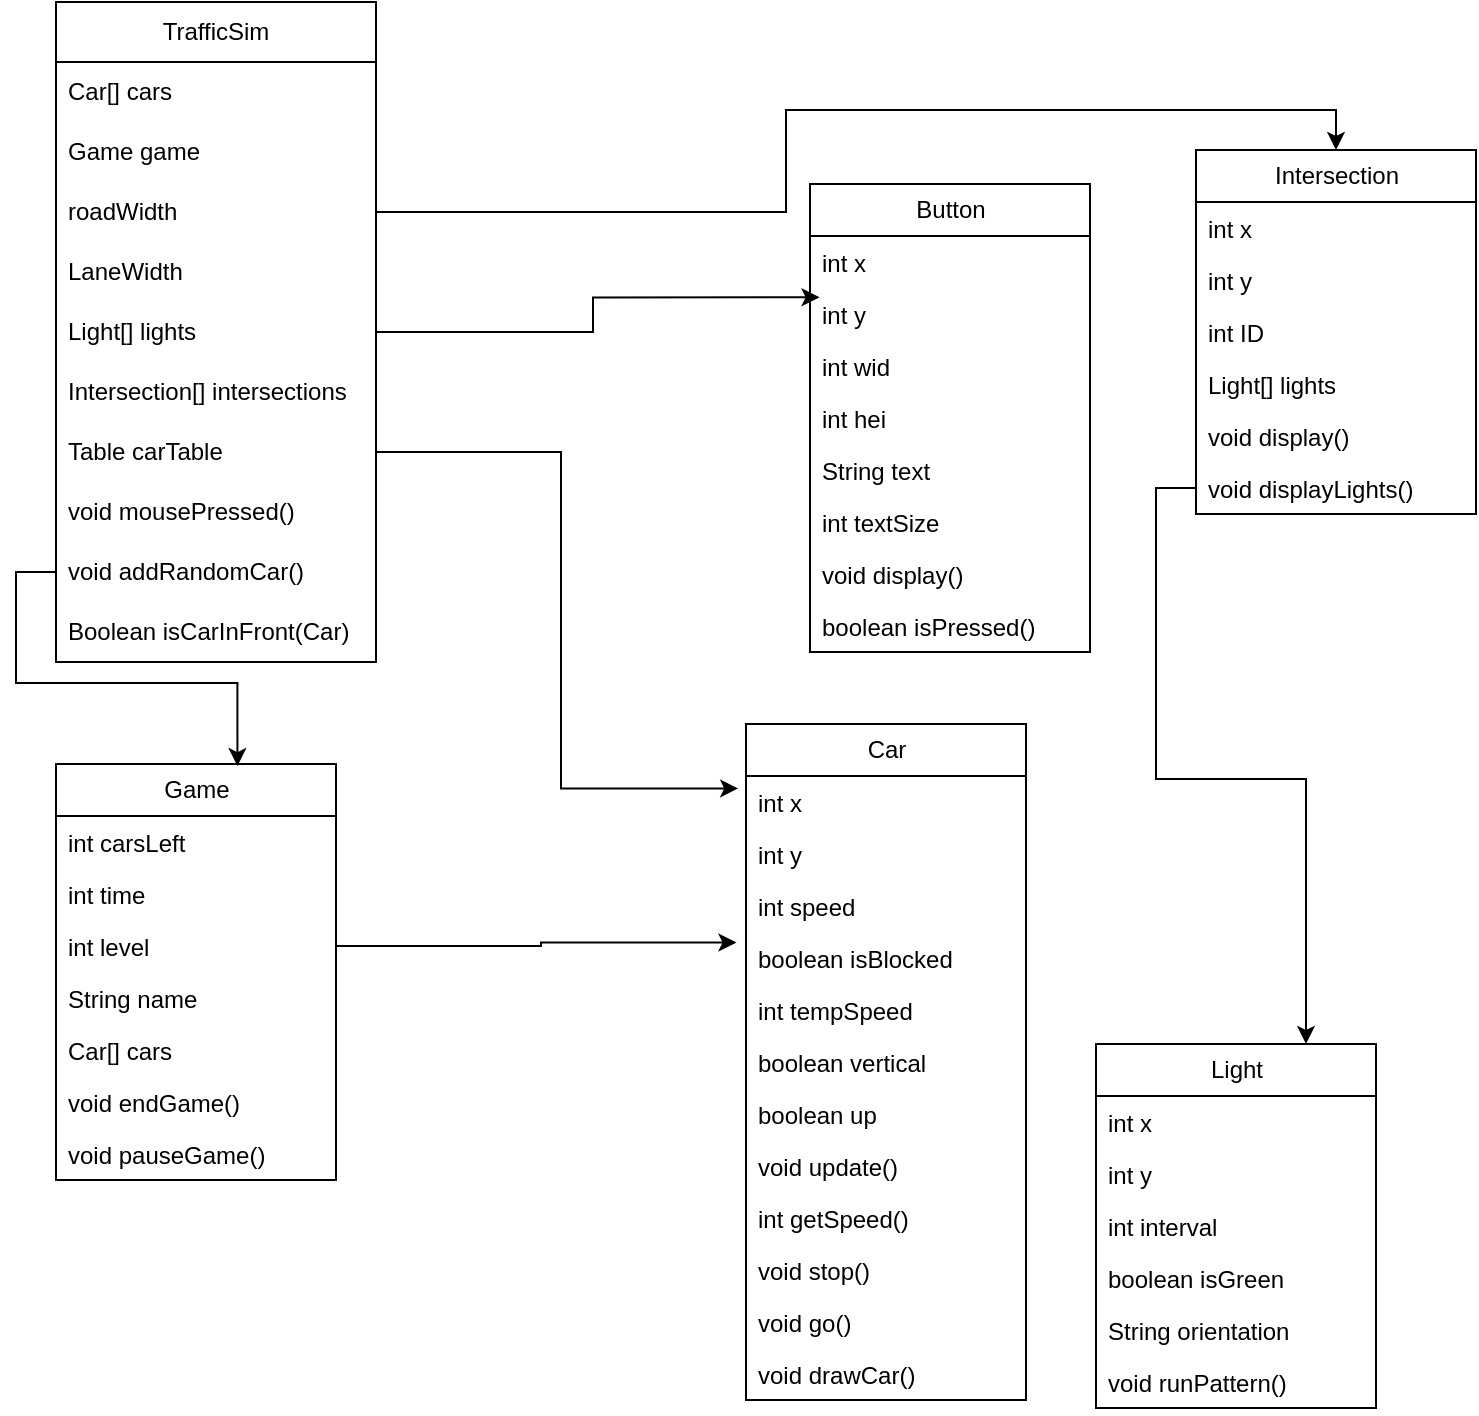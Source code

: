 <mxfile version="27.0.8">
  <diagram name="Page-1" id="S2E87pBr7n8Uhfv1SzeM">
    <mxGraphModel dx="1416" dy="768" grid="1" gridSize="10" guides="1" tooltips="1" connect="1" arrows="1" fold="1" page="1" pageScale="1" pageWidth="850" pageHeight="1100" math="0" shadow="0">
      <root>
        <mxCell id="0" />
        <mxCell id="1" parent="0" />
        <mxCell id="bNjgBSz8WzGEto5zGHfV-1" value="TrafficSim" style="swimlane;fontStyle=0;childLayout=stackLayout;horizontal=1;startSize=30;horizontalStack=0;resizeParent=1;resizeParentMax=0;resizeLast=0;collapsible=1;marginBottom=0;whiteSpace=wrap;html=1;" vertex="1" parent="1">
          <mxGeometry x="80" y="29" width="160" height="330" as="geometry" />
        </mxCell>
        <mxCell id="bNjgBSz8WzGEto5zGHfV-2" value="Car[] cars" style="text;strokeColor=none;fillColor=none;align=left;verticalAlign=middle;spacingLeft=4;spacingRight=4;overflow=hidden;points=[[0,0.5],[1,0.5]];portConstraint=eastwest;rotatable=0;whiteSpace=wrap;html=1;" vertex="1" parent="bNjgBSz8WzGEto5zGHfV-1">
          <mxGeometry y="30" width="160" height="30" as="geometry" />
        </mxCell>
        <mxCell id="bNjgBSz8WzGEto5zGHfV-3" value="Game game" style="text;strokeColor=none;fillColor=none;align=left;verticalAlign=middle;spacingLeft=4;spacingRight=4;overflow=hidden;points=[[0,0.5],[1,0.5]];portConstraint=eastwest;rotatable=0;whiteSpace=wrap;html=1;" vertex="1" parent="bNjgBSz8WzGEto5zGHfV-1">
          <mxGeometry y="60" width="160" height="30" as="geometry" />
        </mxCell>
        <mxCell id="bNjgBSz8WzGEto5zGHfV-4" value="roadWidth" style="text;strokeColor=none;fillColor=none;align=left;verticalAlign=middle;spacingLeft=4;spacingRight=4;overflow=hidden;points=[[0,0.5],[1,0.5]];portConstraint=eastwest;rotatable=0;whiteSpace=wrap;html=1;" vertex="1" parent="bNjgBSz8WzGEto5zGHfV-1">
          <mxGeometry y="90" width="160" height="30" as="geometry" />
        </mxCell>
        <mxCell id="bNjgBSz8WzGEto5zGHfV-6" value="LaneWidth" style="text;strokeColor=none;fillColor=none;align=left;verticalAlign=middle;spacingLeft=4;spacingRight=4;overflow=hidden;points=[[0,0.5],[1,0.5]];portConstraint=eastwest;rotatable=0;whiteSpace=wrap;html=1;" vertex="1" parent="bNjgBSz8WzGEto5zGHfV-1">
          <mxGeometry y="120" width="160" height="30" as="geometry" />
        </mxCell>
        <mxCell id="bNjgBSz8WzGEto5zGHfV-7" value="Light[] lights" style="text;strokeColor=none;fillColor=none;align=left;verticalAlign=middle;spacingLeft=4;spacingRight=4;overflow=hidden;points=[[0,0.5],[1,0.5]];portConstraint=eastwest;rotatable=0;whiteSpace=wrap;html=1;" vertex="1" parent="bNjgBSz8WzGEto5zGHfV-1">
          <mxGeometry y="150" width="160" height="30" as="geometry" />
        </mxCell>
        <mxCell id="bNjgBSz8WzGEto5zGHfV-8" value="Intersection[] intersections" style="text;strokeColor=none;fillColor=none;align=left;verticalAlign=middle;spacingLeft=4;spacingRight=4;overflow=hidden;points=[[0,0.5],[1,0.5]];portConstraint=eastwest;rotatable=0;whiteSpace=wrap;html=1;" vertex="1" parent="bNjgBSz8WzGEto5zGHfV-1">
          <mxGeometry y="180" width="160" height="30" as="geometry" />
        </mxCell>
        <mxCell id="bNjgBSz8WzGEto5zGHfV-9" value="Table carTable" style="text;strokeColor=none;fillColor=none;align=left;verticalAlign=middle;spacingLeft=4;spacingRight=4;overflow=hidden;points=[[0,0.5],[1,0.5]];portConstraint=eastwest;rotatable=0;whiteSpace=wrap;html=1;" vertex="1" parent="bNjgBSz8WzGEto5zGHfV-1">
          <mxGeometry y="210" width="160" height="30" as="geometry" />
        </mxCell>
        <mxCell id="bNjgBSz8WzGEto5zGHfV-15" value="void mousePressed()" style="text;strokeColor=none;fillColor=none;align=left;verticalAlign=middle;spacingLeft=4;spacingRight=4;overflow=hidden;points=[[0,0.5],[1,0.5]];portConstraint=eastwest;rotatable=0;whiteSpace=wrap;html=1;" vertex="1" parent="bNjgBSz8WzGEto5zGHfV-1">
          <mxGeometry y="240" width="160" height="30" as="geometry" />
        </mxCell>
        <mxCell id="bNjgBSz8WzGEto5zGHfV-16" value="void addRandomCar()" style="text;strokeColor=none;fillColor=none;align=left;verticalAlign=middle;spacingLeft=4;spacingRight=4;overflow=hidden;points=[[0,0.5],[1,0.5]];portConstraint=eastwest;rotatable=0;whiteSpace=wrap;html=1;" vertex="1" parent="bNjgBSz8WzGEto5zGHfV-1">
          <mxGeometry y="270" width="160" height="30" as="geometry" />
        </mxCell>
        <mxCell id="bNjgBSz8WzGEto5zGHfV-17" value="Boolean isCarInFront(Car)" style="text;strokeColor=none;fillColor=none;align=left;verticalAlign=middle;spacingLeft=4;spacingRight=4;overflow=hidden;points=[[0,0.5],[1,0.5]];portConstraint=eastwest;rotatable=0;whiteSpace=wrap;html=1;" vertex="1" parent="bNjgBSz8WzGEto5zGHfV-1">
          <mxGeometry y="300" width="160" height="30" as="geometry" />
        </mxCell>
        <mxCell id="bNjgBSz8WzGEto5zGHfV-19" value="Button" style="swimlane;fontStyle=0;childLayout=stackLayout;horizontal=1;startSize=26;fillColor=none;horizontalStack=0;resizeParent=1;resizeParentMax=0;resizeLast=0;collapsible=1;marginBottom=0;html=1;" vertex="1" parent="1">
          <mxGeometry x="457" y="120" width="140" height="234" as="geometry" />
        </mxCell>
        <mxCell id="bNjgBSz8WzGEto5zGHfV-22" value="int x" style="text;strokeColor=none;fillColor=none;align=left;verticalAlign=top;spacingLeft=4;spacingRight=4;overflow=hidden;rotatable=0;points=[[0,0.5],[1,0.5]];portConstraint=eastwest;whiteSpace=wrap;html=1;" vertex="1" parent="bNjgBSz8WzGEto5zGHfV-19">
          <mxGeometry y="26" width="140" height="26" as="geometry" />
        </mxCell>
        <mxCell id="bNjgBSz8WzGEto5zGHfV-23" value="int y" style="text;strokeColor=none;fillColor=none;align=left;verticalAlign=top;spacingLeft=4;spacingRight=4;overflow=hidden;rotatable=0;points=[[0,0.5],[1,0.5]];portConstraint=eastwest;whiteSpace=wrap;html=1;" vertex="1" parent="bNjgBSz8WzGEto5zGHfV-19">
          <mxGeometry y="52" width="140" height="26" as="geometry" />
        </mxCell>
        <mxCell id="bNjgBSz8WzGEto5zGHfV-24" value="int wid" style="text;strokeColor=none;fillColor=none;align=left;verticalAlign=top;spacingLeft=4;spacingRight=4;overflow=hidden;rotatable=0;points=[[0,0.5],[1,0.5]];portConstraint=eastwest;whiteSpace=wrap;html=1;" vertex="1" parent="bNjgBSz8WzGEto5zGHfV-19">
          <mxGeometry y="78" width="140" height="26" as="geometry" />
        </mxCell>
        <mxCell id="bNjgBSz8WzGEto5zGHfV-25" value="int hei" style="text;strokeColor=none;fillColor=none;align=left;verticalAlign=top;spacingLeft=4;spacingRight=4;overflow=hidden;rotatable=0;points=[[0,0.5],[1,0.5]];portConstraint=eastwest;whiteSpace=wrap;html=1;" vertex="1" parent="bNjgBSz8WzGEto5zGHfV-19">
          <mxGeometry y="104" width="140" height="26" as="geometry" />
        </mxCell>
        <mxCell id="bNjgBSz8WzGEto5zGHfV-26" value="String text" style="text;strokeColor=none;fillColor=none;align=left;verticalAlign=top;spacingLeft=4;spacingRight=4;overflow=hidden;rotatable=0;points=[[0,0.5],[1,0.5]];portConstraint=eastwest;whiteSpace=wrap;html=1;" vertex="1" parent="bNjgBSz8WzGEto5zGHfV-19">
          <mxGeometry y="130" width="140" height="26" as="geometry" />
        </mxCell>
        <mxCell id="bNjgBSz8WzGEto5zGHfV-27" value="int textSize" style="text;strokeColor=none;fillColor=none;align=left;verticalAlign=top;spacingLeft=4;spacingRight=4;overflow=hidden;rotatable=0;points=[[0,0.5],[1,0.5]];portConstraint=eastwest;whiteSpace=wrap;html=1;" vertex="1" parent="bNjgBSz8WzGEto5zGHfV-19">
          <mxGeometry y="156" width="140" height="26" as="geometry" />
        </mxCell>
        <mxCell id="bNjgBSz8WzGEto5zGHfV-32" value="void display()" style="text;strokeColor=none;fillColor=none;align=left;verticalAlign=top;spacingLeft=4;spacingRight=4;overflow=hidden;rotatable=0;points=[[0,0.5],[1,0.5]];portConstraint=eastwest;whiteSpace=wrap;html=1;" vertex="1" parent="bNjgBSz8WzGEto5zGHfV-19">
          <mxGeometry y="182" width="140" height="26" as="geometry" />
        </mxCell>
        <mxCell id="bNjgBSz8WzGEto5zGHfV-33" value="boolean isPressed()" style="text;strokeColor=none;fillColor=none;align=left;verticalAlign=top;spacingLeft=4;spacingRight=4;overflow=hidden;rotatable=0;points=[[0,0.5],[1,0.5]];portConstraint=eastwest;whiteSpace=wrap;html=1;" vertex="1" parent="bNjgBSz8WzGEto5zGHfV-19">
          <mxGeometry y="208" width="140" height="26" as="geometry" />
        </mxCell>
        <mxCell id="bNjgBSz8WzGEto5zGHfV-34" value="Car" style="swimlane;fontStyle=0;childLayout=stackLayout;horizontal=1;startSize=26;fillColor=none;horizontalStack=0;resizeParent=1;resizeParentMax=0;resizeLast=0;collapsible=1;marginBottom=0;html=1;" vertex="1" parent="1">
          <mxGeometry x="425" y="390" width="140" height="338" as="geometry" />
        </mxCell>
        <mxCell id="bNjgBSz8WzGEto5zGHfV-35" value="int x" style="text;strokeColor=none;fillColor=none;align=left;verticalAlign=top;spacingLeft=4;spacingRight=4;overflow=hidden;rotatable=0;points=[[0,0.5],[1,0.5]];portConstraint=eastwest;whiteSpace=wrap;html=1;" vertex="1" parent="bNjgBSz8WzGEto5zGHfV-34">
          <mxGeometry y="26" width="140" height="26" as="geometry" />
        </mxCell>
        <mxCell id="bNjgBSz8WzGEto5zGHfV-36" value="int y" style="text;strokeColor=none;fillColor=none;align=left;verticalAlign=top;spacingLeft=4;spacingRight=4;overflow=hidden;rotatable=0;points=[[0,0.5],[1,0.5]];portConstraint=eastwest;whiteSpace=wrap;html=1;" vertex="1" parent="bNjgBSz8WzGEto5zGHfV-34">
          <mxGeometry y="52" width="140" height="26" as="geometry" />
        </mxCell>
        <mxCell id="bNjgBSz8WzGEto5zGHfV-37" value="int speed" style="text;strokeColor=none;fillColor=none;align=left;verticalAlign=top;spacingLeft=4;spacingRight=4;overflow=hidden;rotatable=0;points=[[0,0.5],[1,0.5]];portConstraint=eastwest;whiteSpace=wrap;html=1;" vertex="1" parent="bNjgBSz8WzGEto5zGHfV-34">
          <mxGeometry y="78" width="140" height="26" as="geometry" />
        </mxCell>
        <mxCell id="bNjgBSz8WzGEto5zGHfV-38" value="boolean isBlocked" style="text;strokeColor=none;fillColor=none;align=left;verticalAlign=top;spacingLeft=4;spacingRight=4;overflow=hidden;rotatable=0;points=[[0,0.5],[1,0.5]];portConstraint=eastwest;whiteSpace=wrap;html=1;" vertex="1" parent="bNjgBSz8WzGEto5zGHfV-34">
          <mxGeometry y="104" width="140" height="26" as="geometry" />
        </mxCell>
        <mxCell id="bNjgBSz8WzGEto5zGHfV-39" value="int tempSpeed" style="text;strokeColor=none;fillColor=none;align=left;verticalAlign=top;spacingLeft=4;spacingRight=4;overflow=hidden;rotatable=0;points=[[0,0.5],[1,0.5]];portConstraint=eastwest;whiteSpace=wrap;html=1;" vertex="1" parent="bNjgBSz8WzGEto5zGHfV-34">
          <mxGeometry y="130" width="140" height="26" as="geometry" />
        </mxCell>
        <mxCell id="bNjgBSz8WzGEto5zGHfV-40" value="boolean vertical" style="text;strokeColor=none;fillColor=none;align=left;verticalAlign=top;spacingLeft=4;spacingRight=4;overflow=hidden;rotatable=0;points=[[0,0.5],[1,0.5]];portConstraint=eastwest;whiteSpace=wrap;html=1;" vertex="1" parent="bNjgBSz8WzGEto5zGHfV-34">
          <mxGeometry y="156" width="140" height="26" as="geometry" />
        </mxCell>
        <mxCell id="bNjgBSz8WzGEto5zGHfV-41" value="boolean up" style="text;strokeColor=none;fillColor=none;align=left;verticalAlign=top;spacingLeft=4;spacingRight=4;overflow=hidden;rotatable=0;points=[[0,0.5],[1,0.5]];portConstraint=eastwest;whiteSpace=wrap;html=1;" vertex="1" parent="bNjgBSz8WzGEto5zGHfV-34">
          <mxGeometry y="182" width="140" height="26" as="geometry" />
        </mxCell>
        <mxCell id="bNjgBSz8WzGEto5zGHfV-42" value="void update()" style="text;strokeColor=none;fillColor=none;align=left;verticalAlign=top;spacingLeft=4;spacingRight=4;overflow=hidden;rotatable=0;points=[[0,0.5],[1,0.5]];portConstraint=eastwest;whiteSpace=wrap;html=1;" vertex="1" parent="bNjgBSz8WzGEto5zGHfV-34">
          <mxGeometry y="208" width="140" height="26" as="geometry" />
        </mxCell>
        <mxCell id="bNjgBSz8WzGEto5zGHfV-43" value="int getSpeed()" style="text;strokeColor=none;fillColor=none;align=left;verticalAlign=top;spacingLeft=4;spacingRight=4;overflow=hidden;rotatable=0;points=[[0,0.5],[1,0.5]];portConstraint=eastwest;whiteSpace=wrap;html=1;" vertex="1" parent="bNjgBSz8WzGEto5zGHfV-34">
          <mxGeometry y="234" width="140" height="26" as="geometry" />
        </mxCell>
        <mxCell id="bNjgBSz8WzGEto5zGHfV-44" value="void stop()" style="text;strokeColor=none;fillColor=none;align=left;verticalAlign=top;spacingLeft=4;spacingRight=4;overflow=hidden;rotatable=0;points=[[0,0.5],[1,0.5]];portConstraint=eastwest;whiteSpace=wrap;html=1;" vertex="1" parent="bNjgBSz8WzGEto5zGHfV-34">
          <mxGeometry y="260" width="140" height="26" as="geometry" />
        </mxCell>
        <mxCell id="bNjgBSz8WzGEto5zGHfV-45" value="void go()" style="text;strokeColor=none;fillColor=none;align=left;verticalAlign=top;spacingLeft=4;spacingRight=4;overflow=hidden;rotatable=0;points=[[0,0.5],[1,0.5]];portConstraint=eastwest;whiteSpace=wrap;html=1;" vertex="1" parent="bNjgBSz8WzGEto5zGHfV-34">
          <mxGeometry y="286" width="140" height="26" as="geometry" />
        </mxCell>
        <mxCell id="bNjgBSz8WzGEto5zGHfV-46" value="void drawCar()" style="text;strokeColor=none;fillColor=none;align=left;verticalAlign=top;spacingLeft=4;spacingRight=4;overflow=hidden;rotatable=0;points=[[0,0.5],[1,0.5]];portConstraint=eastwest;whiteSpace=wrap;html=1;" vertex="1" parent="bNjgBSz8WzGEto5zGHfV-34">
          <mxGeometry y="312" width="140" height="26" as="geometry" />
        </mxCell>
        <mxCell id="bNjgBSz8WzGEto5zGHfV-47" value="Game" style="swimlane;fontStyle=0;childLayout=stackLayout;horizontal=1;startSize=26;fillColor=none;horizontalStack=0;resizeParent=1;resizeParentMax=0;resizeLast=0;collapsible=1;marginBottom=0;html=1;" vertex="1" parent="1">
          <mxGeometry x="80" y="410" width="140" height="208" as="geometry" />
        </mxCell>
        <mxCell id="bNjgBSz8WzGEto5zGHfV-48" value="int carsLeft" style="text;strokeColor=none;fillColor=none;align=left;verticalAlign=top;spacingLeft=4;spacingRight=4;overflow=hidden;rotatable=0;points=[[0,0.5],[1,0.5]];portConstraint=eastwest;whiteSpace=wrap;html=1;" vertex="1" parent="bNjgBSz8WzGEto5zGHfV-47">
          <mxGeometry y="26" width="140" height="26" as="geometry" />
        </mxCell>
        <mxCell id="bNjgBSz8WzGEto5zGHfV-49" value="int time" style="text;strokeColor=none;fillColor=none;align=left;verticalAlign=top;spacingLeft=4;spacingRight=4;overflow=hidden;rotatable=0;points=[[0,0.5],[1,0.5]];portConstraint=eastwest;whiteSpace=wrap;html=1;" vertex="1" parent="bNjgBSz8WzGEto5zGHfV-47">
          <mxGeometry y="52" width="140" height="26" as="geometry" />
        </mxCell>
        <mxCell id="bNjgBSz8WzGEto5zGHfV-50" value="int level" style="text;strokeColor=none;fillColor=none;align=left;verticalAlign=top;spacingLeft=4;spacingRight=4;overflow=hidden;rotatable=0;points=[[0,0.5],[1,0.5]];portConstraint=eastwest;whiteSpace=wrap;html=1;" vertex="1" parent="bNjgBSz8WzGEto5zGHfV-47">
          <mxGeometry y="78" width="140" height="26" as="geometry" />
        </mxCell>
        <mxCell id="bNjgBSz8WzGEto5zGHfV-55" value="String name" style="text;strokeColor=none;fillColor=none;align=left;verticalAlign=top;spacingLeft=4;spacingRight=4;overflow=hidden;rotatable=0;points=[[0,0.5],[1,0.5]];portConstraint=eastwest;whiteSpace=wrap;html=1;" vertex="1" parent="bNjgBSz8WzGEto5zGHfV-47">
          <mxGeometry y="104" width="140" height="26" as="geometry" />
        </mxCell>
        <mxCell id="bNjgBSz8WzGEto5zGHfV-56" value="Car[] cars" style="text;strokeColor=none;fillColor=none;align=left;verticalAlign=top;spacingLeft=4;spacingRight=4;overflow=hidden;rotatable=0;points=[[0,0.5],[1,0.5]];portConstraint=eastwest;whiteSpace=wrap;html=1;" vertex="1" parent="bNjgBSz8WzGEto5zGHfV-47">
          <mxGeometry y="130" width="140" height="26" as="geometry" />
        </mxCell>
        <mxCell id="bNjgBSz8WzGEto5zGHfV-57" value="void endGame()" style="text;strokeColor=none;fillColor=none;align=left;verticalAlign=top;spacingLeft=4;spacingRight=4;overflow=hidden;rotatable=0;points=[[0,0.5],[1,0.5]];portConstraint=eastwest;whiteSpace=wrap;html=1;" vertex="1" parent="bNjgBSz8WzGEto5zGHfV-47">
          <mxGeometry y="156" width="140" height="26" as="geometry" />
        </mxCell>
        <mxCell id="bNjgBSz8WzGEto5zGHfV-58" value="void pauseGame()" style="text;strokeColor=none;fillColor=none;align=left;verticalAlign=top;spacingLeft=4;spacingRight=4;overflow=hidden;rotatable=0;points=[[0,0.5],[1,0.5]];portConstraint=eastwest;whiteSpace=wrap;html=1;" vertex="1" parent="bNjgBSz8WzGEto5zGHfV-47">
          <mxGeometry y="182" width="140" height="26" as="geometry" />
        </mxCell>
        <mxCell id="bNjgBSz8WzGEto5zGHfV-60" value="Intersection" style="swimlane;fontStyle=0;childLayout=stackLayout;horizontal=1;startSize=26;fillColor=none;horizontalStack=0;resizeParent=1;resizeParentMax=0;resizeLast=0;collapsible=1;marginBottom=0;html=1;" vertex="1" parent="1">
          <mxGeometry x="650" y="103" width="140" height="182" as="geometry" />
        </mxCell>
        <mxCell id="bNjgBSz8WzGEto5zGHfV-61" value="int x" style="text;strokeColor=none;fillColor=none;align=left;verticalAlign=top;spacingLeft=4;spacingRight=4;overflow=hidden;rotatable=0;points=[[0,0.5],[1,0.5]];portConstraint=eastwest;whiteSpace=wrap;html=1;" vertex="1" parent="bNjgBSz8WzGEto5zGHfV-60">
          <mxGeometry y="26" width="140" height="26" as="geometry" />
        </mxCell>
        <mxCell id="bNjgBSz8WzGEto5zGHfV-62" value="int y" style="text;strokeColor=none;fillColor=none;align=left;verticalAlign=top;spacingLeft=4;spacingRight=4;overflow=hidden;rotatable=0;points=[[0,0.5],[1,0.5]];portConstraint=eastwest;whiteSpace=wrap;html=1;" vertex="1" parent="bNjgBSz8WzGEto5zGHfV-60">
          <mxGeometry y="52" width="140" height="26" as="geometry" />
        </mxCell>
        <mxCell id="bNjgBSz8WzGEto5zGHfV-63" value="int ID" style="text;strokeColor=none;fillColor=none;align=left;verticalAlign=top;spacingLeft=4;spacingRight=4;overflow=hidden;rotatable=0;points=[[0,0.5],[1,0.5]];portConstraint=eastwest;whiteSpace=wrap;html=1;" vertex="1" parent="bNjgBSz8WzGEto5zGHfV-60">
          <mxGeometry y="78" width="140" height="26" as="geometry" />
        </mxCell>
        <mxCell id="bNjgBSz8WzGEto5zGHfV-64" value="Light[] lights" style="text;strokeColor=none;fillColor=none;align=left;verticalAlign=top;spacingLeft=4;spacingRight=4;overflow=hidden;rotatable=0;points=[[0,0.5],[1,0.5]];portConstraint=eastwest;whiteSpace=wrap;html=1;" vertex="1" parent="bNjgBSz8WzGEto5zGHfV-60">
          <mxGeometry y="104" width="140" height="26" as="geometry" />
        </mxCell>
        <mxCell id="bNjgBSz8WzGEto5zGHfV-68" value="void display()" style="text;strokeColor=none;fillColor=none;align=left;verticalAlign=top;spacingLeft=4;spacingRight=4;overflow=hidden;rotatable=0;points=[[0,0.5],[1,0.5]];portConstraint=eastwest;whiteSpace=wrap;html=1;" vertex="1" parent="bNjgBSz8WzGEto5zGHfV-60">
          <mxGeometry y="130" width="140" height="26" as="geometry" />
        </mxCell>
        <mxCell id="bNjgBSz8WzGEto5zGHfV-70" value="void displayLights()" style="text;strokeColor=none;fillColor=none;align=left;verticalAlign=top;spacingLeft=4;spacingRight=4;overflow=hidden;rotatable=0;points=[[0,0.5],[1,0.5]];portConstraint=eastwest;whiteSpace=wrap;html=1;" vertex="1" parent="bNjgBSz8WzGEto5zGHfV-60">
          <mxGeometry y="156" width="140" height="26" as="geometry" />
        </mxCell>
        <mxCell id="bNjgBSz8WzGEto5zGHfV-73" value="Light" style="swimlane;fontStyle=0;childLayout=stackLayout;horizontal=1;startSize=26;fillColor=none;horizontalStack=0;resizeParent=1;resizeParentMax=0;resizeLast=0;collapsible=1;marginBottom=0;html=1;" vertex="1" parent="1">
          <mxGeometry x="600" y="550" width="140" height="182" as="geometry" />
        </mxCell>
        <mxCell id="bNjgBSz8WzGEto5zGHfV-74" value="int x" style="text;strokeColor=none;fillColor=none;align=left;verticalAlign=top;spacingLeft=4;spacingRight=4;overflow=hidden;rotatable=0;points=[[0,0.5],[1,0.5]];portConstraint=eastwest;whiteSpace=wrap;html=1;" vertex="1" parent="bNjgBSz8WzGEto5zGHfV-73">
          <mxGeometry y="26" width="140" height="26" as="geometry" />
        </mxCell>
        <mxCell id="bNjgBSz8WzGEto5zGHfV-75" value="int y" style="text;strokeColor=none;fillColor=none;align=left;verticalAlign=top;spacingLeft=4;spacingRight=4;overflow=hidden;rotatable=0;points=[[0,0.5],[1,0.5]];portConstraint=eastwest;whiteSpace=wrap;html=1;" vertex="1" parent="bNjgBSz8WzGEto5zGHfV-73">
          <mxGeometry y="52" width="140" height="26" as="geometry" />
        </mxCell>
        <mxCell id="bNjgBSz8WzGEto5zGHfV-76" value="int interval" style="text;strokeColor=none;fillColor=none;align=left;verticalAlign=top;spacingLeft=4;spacingRight=4;overflow=hidden;rotatable=0;points=[[0,0.5],[1,0.5]];portConstraint=eastwest;whiteSpace=wrap;html=1;" vertex="1" parent="bNjgBSz8WzGEto5zGHfV-73">
          <mxGeometry y="78" width="140" height="26" as="geometry" />
        </mxCell>
        <mxCell id="bNjgBSz8WzGEto5zGHfV-77" value="boolean isGreen" style="text;strokeColor=none;fillColor=none;align=left;verticalAlign=top;spacingLeft=4;spacingRight=4;overflow=hidden;rotatable=0;points=[[0,0.5],[1,0.5]];portConstraint=eastwest;whiteSpace=wrap;html=1;" vertex="1" parent="bNjgBSz8WzGEto5zGHfV-73">
          <mxGeometry y="104" width="140" height="26" as="geometry" />
        </mxCell>
        <mxCell id="bNjgBSz8WzGEto5zGHfV-78" value="String orientation" style="text;strokeColor=none;fillColor=none;align=left;verticalAlign=top;spacingLeft=4;spacingRight=4;overflow=hidden;rotatable=0;points=[[0,0.5],[1,0.5]];portConstraint=eastwest;whiteSpace=wrap;html=1;" vertex="1" parent="bNjgBSz8WzGEto5zGHfV-73">
          <mxGeometry y="130" width="140" height="26" as="geometry" />
        </mxCell>
        <mxCell id="bNjgBSz8WzGEto5zGHfV-79" value="void runPattern()" style="text;strokeColor=none;fillColor=none;align=left;verticalAlign=top;spacingLeft=4;spacingRight=4;overflow=hidden;rotatable=0;points=[[0,0.5],[1,0.5]];portConstraint=eastwest;whiteSpace=wrap;html=1;" vertex="1" parent="bNjgBSz8WzGEto5zGHfV-73">
          <mxGeometry y="156" width="140" height="26" as="geometry" />
        </mxCell>
        <mxCell id="bNjgBSz8WzGEto5zGHfV-81" style="edgeStyle=orthogonalEdgeStyle;rounded=0;orthogonalLoop=1;jettySize=auto;html=1;exitX=1;exitY=0.5;exitDx=0;exitDy=0;entryX=0.034;entryY=0.18;entryDx=0;entryDy=0;entryPerimeter=0;" edge="1" parent="1" source="bNjgBSz8WzGEto5zGHfV-7" target="bNjgBSz8WzGEto5zGHfV-23">
          <mxGeometry relative="1" as="geometry" />
        </mxCell>
        <mxCell id="bNjgBSz8WzGEto5zGHfV-83" style="edgeStyle=orthogonalEdgeStyle;rounded=0;orthogonalLoop=1;jettySize=auto;html=1;entryX=0.75;entryY=0;entryDx=0;entryDy=0;" edge="1" parent="1" source="bNjgBSz8WzGEto5zGHfV-70" target="bNjgBSz8WzGEto5zGHfV-73">
          <mxGeometry relative="1" as="geometry" />
        </mxCell>
        <mxCell id="bNjgBSz8WzGEto5zGHfV-86" style="edgeStyle=orthogonalEdgeStyle;rounded=0;orthogonalLoop=1;jettySize=auto;html=1;entryX=-0.034;entryY=0.203;entryDx=0;entryDy=0;entryPerimeter=0;" edge="1" parent="1" source="bNjgBSz8WzGEto5zGHfV-50" target="bNjgBSz8WzGEto5zGHfV-38">
          <mxGeometry relative="1" as="geometry" />
        </mxCell>
        <mxCell id="bNjgBSz8WzGEto5zGHfV-88" style="edgeStyle=orthogonalEdgeStyle;rounded=0;orthogonalLoop=1;jettySize=auto;html=1;entryX=0.648;entryY=0.005;entryDx=0;entryDy=0;entryPerimeter=0;" edge="1" parent="1" source="bNjgBSz8WzGEto5zGHfV-16" target="bNjgBSz8WzGEto5zGHfV-47">
          <mxGeometry relative="1" as="geometry" />
        </mxCell>
        <mxCell id="bNjgBSz8WzGEto5zGHfV-89" style="edgeStyle=orthogonalEdgeStyle;rounded=0;orthogonalLoop=1;jettySize=auto;html=1;entryX=0.5;entryY=0;entryDx=0;entryDy=0;" edge="1" parent="1" source="bNjgBSz8WzGEto5zGHfV-4" target="bNjgBSz8WzGEto5zGHfV-60">
          <mxGeometry relative="1" as="geometry" />
        </mxCell>
        <mxCell id="bNjgBSz8WzGEto5zGHfV-91" style="edgeStyle=orthogonalEdgeStyle;rounded=0;orthogonalLoop=1;jettySize=auto;html=1;entryX=-0.028;entryY=0.24;entryDx=0;entryDy=0;entryPerimeter=0;" edge="1" parent="1" source="bNjgBSz8WzGEto5zGHfV-9" target="bNjgBSz8WzGEto5zGHfV-35">
          <mxGeometry relative="1" as="geometry" />
        </mxCell>
      </root>
    </mxGraphModel>
  </diagram>
</mxfile>
